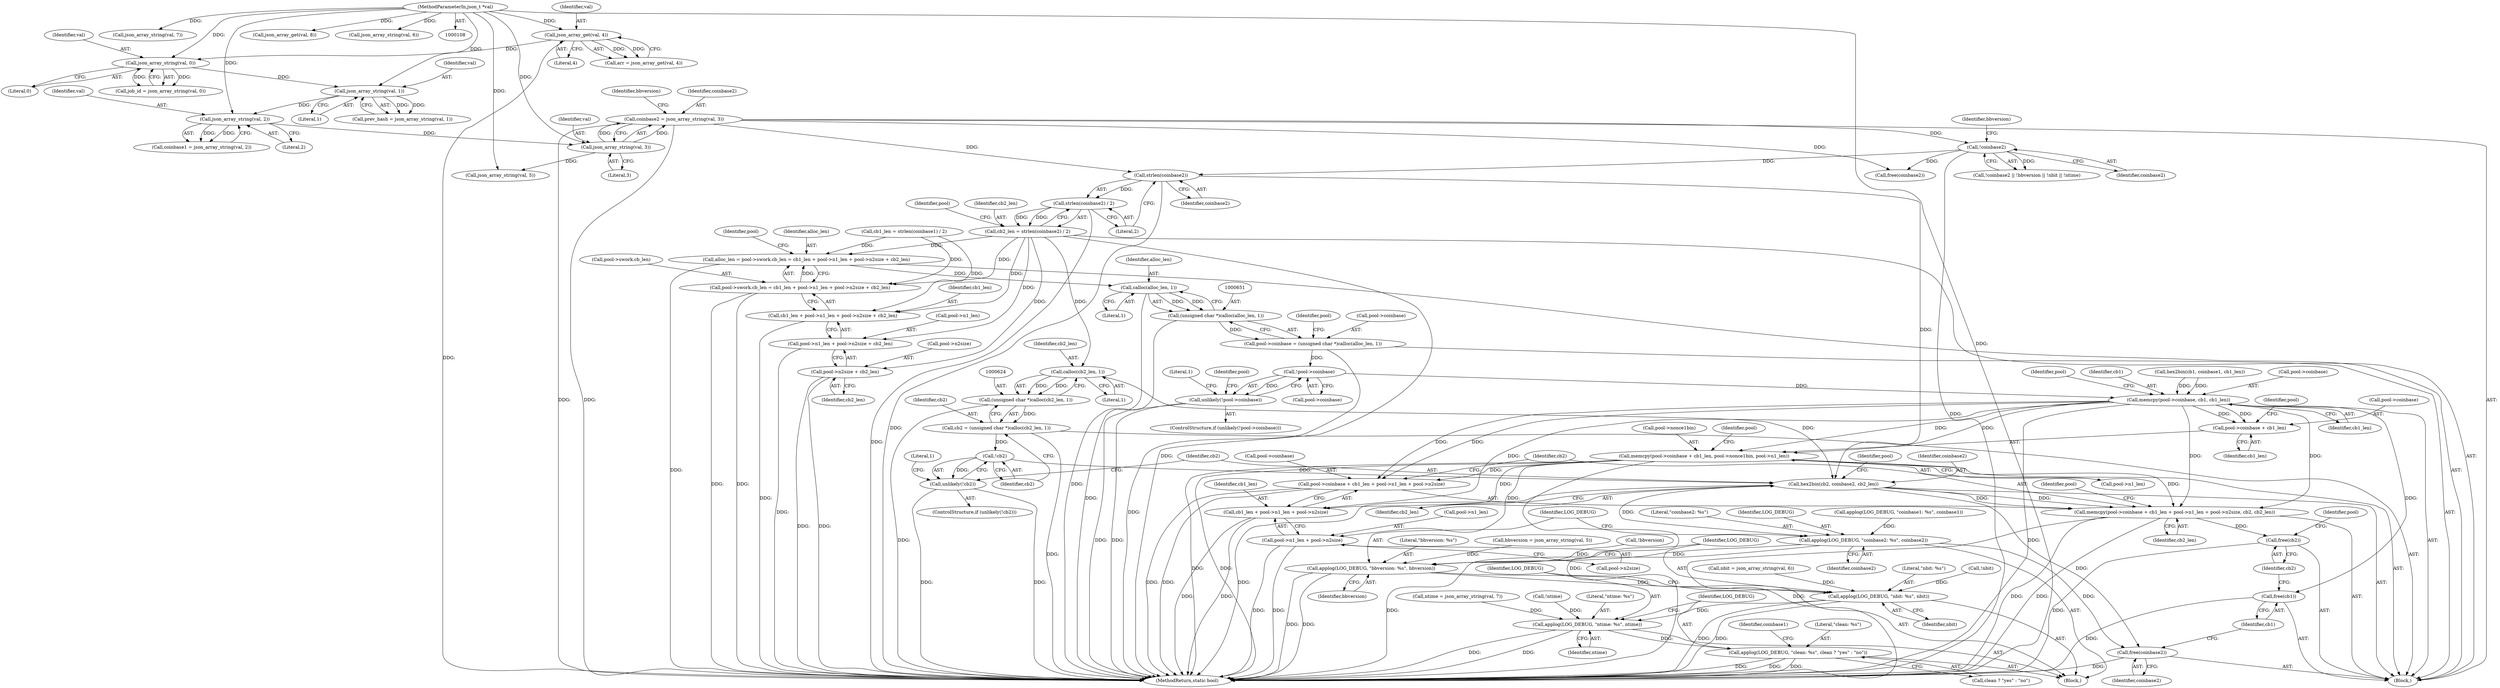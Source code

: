 digraph "0_sgminer_910c36089940e81fb85c65b8e63dcd2fac71470c@API" {
"1000300" [label="(Call,strlen(coinbase2))"];
"1000165" [label="(Call,coinbase2 = json_array_string(val, 3))"];
"1000167" [label="(Call,json_array_string(val, 3))"];
"1000162" [label="(Call,json_array_string(val, 2))"];
"1000157" [label="(Call,json_array_string(val, 1))"];
"1000152" [label="(Call,json_array_string(val, 0))"];
"1000135" [label="(Call,json_array_get(val, 4))"];
"1000110" [label="(MethodParameterIn,json_t *val)"];
"1000202" [label="(Call,!coinbase2)"];
"1000299" [label="(Call,strlen(coinbase2) / 2)"];
"1000297" [label="(Call,cb2_len = strlen(coinbase2) / 2)"];
"1000331" [label="(Call,alloc_len = pool->swork.cb_len = cb1_len + pool->n1_len + pool->n2size + cb2_len)"];
"1000652" [label="(Call,calloc(alloc_len, 1))"];
"1000650" [label="(Call,(unsigned char *)calloc(alloc_len, 1))"];
"1000646" [label="(Call,pool->coinbase = (unsigned char *)calloc(alloc_len, 1))"];
"1000657" [label="(Call,!pool->coinbase)"];
"1000656" [label="(Call,unlikely(!pool->coinbase))"];
"1000664" [label="(Call,memcpy(pool->coinbase, cb1, cb1_len))"];
"1000670" [label="(Call,memcpy(pool->coinbase + cb1_len, pool->nonce1bin, pool->n1_len))"];
"1000682" [label="(Call,memcpy(pool->coinbase + cb1_len + pool->n1_len + pool->n2size, cb2, cb2_len))"];
"1000747" [label="(Call,free(cb2))"];
"1000683" [label="(Call,pool->coinbase + cb1_len + pool->n1_len + pool->n2size)"];
"1000687" [label="(Call,cb1_len + pool->n1_len + pool->n2size)"];
"1000689" [label="(Call,pool->n1_len + pool->n2size)"];
"1000671" [label="(Call,pool->coinbase + cb1_len)"];
"1000745" [label="(Call,free(cb1))"];
"1000333" [label="(Call,pool->swork.cb_len = cb1_len + pool->n1_len + pool->n2size + cb2_len)"];
"1000339" [label="(Call,cb1_len + pool->n1_len + pool->n2size + cb2_len)"];
"1000341" [label="(Call,pool->n1_len + pool->n2size + cb2_len)"];
"1000345" [label="(Call,pool->n2size + cb2_len)"];
"1000625" [label="(Call,calloc(cb2_len, 1))"];
"1000623" [label="(Call,(unsigned char *)calloc(cb2_len, 1))"];
"1000621" [label="(Call,cb2 = (unsigned char *)calloc(cb2_len, 1))"];
"1000630" [label="(Call,!cb2)"];
"1000629" [label="(Call,unlikely(!cb2))"];
"1000635" [label="(Call,hex2bin(cb2, coinbase2, cb2_len))"];
"1000718" [label="(Call,applog(LOG_DEBUG, \"coinbase2: %s\", coinbase2))"];
"1000722" [label="(Call,applog(LOG_DEBUG, \"bbversion: %s\", bbversion))"];
"1000726" [label="(Call,applog(LOG_DEBUG, \"nbit: %s\", nbit))"];
"1000730" [label="(Call,applog(LOG_DEBUG, \"ntime: %s\", ntime))"];
"1000734" [label="(Call,applog(LOG_DEBUG, \"clean: %s\", clean ? \"yes\" : \"no\"))"];
"1000743" [label="(Call,free(coinbase2))"];
"1000729" [label="(Identifier,nbit)"];
"1000687" [label="(Call,cb1_len + pool->n1_len + pool->n2size)"];
"1000182" [label="(Call,json_array_string(val, 7))"];
"1000714" [label="(Call,applog(LOG_DEBUG, \"coinbase1: %s\", coinbase1))"];
"1000734" [label="(Call,applog(LOG_DEBUG, \"clean: %s\", clean ? \"yes\" : \"no\"))"];
"1000722" [label="(Call,applog(LOG_DEBUG, \"bbversion: %s\", bbversion))"];
"1000168" [label="(Identifier,val)"];
"1000154" [label="(Literal,0)"];
"1000170" [label="(Call,bbversion = json_array_string(val, 5))"];
"1000135" [label="(Call,json_array_get(val, 4))"];
"1000689" [label="(Call,pool->n1_len + pool->n2size)"];
"1000205" [label="(Call,!bbversion)"];
"1000164" [label="(Literal,2)"];
"1000345" [label="(Call,pool->n2size + cb2_len)"];
"1000653" [label="(Identifier,alloc_len)"];
"1000658" [label="(Call,pool->coinbase)"];
"1000175" [label="(Call,nbit = json_array_string(val, 6))"];
"1000696" [label="(Identifier,cb2)"];
"1000301" [label="(Identifier,coinbase2)"];
"1000133" [label="(Call,arr = json_array_get(val, 4))"];
"1000171" [label="(Identifier,bbversion)"];
"1000110" [label="(MethodParameterIn,json_t *val)"];
"1000652" [label="(Call,calloc(alloc_len, 1))"];
"1000744" [label="(Identifier,coinbase2)"];
"1000693" [label="(Call,pool->n2size)"];
"1000625" [label="(Call,calloc(cb2_len, 1))"];
"1000306" [label="(Identifier,pool)"];
"1000160" [label="(Call,coinbase1 = json_array_string(val, 2))"];
"1000735" [label="(Identifier,LOG_DEBUG)"];
"1000669" [label="(Identifier,cb1_len)"];
"1000662" [label="(Literal,1)"];
"1000169" [label="(Literal,3)"];
"1000206" [label="(Identifier,bbversion)"];
"1000641" [label="(Identifier,pool)"];
"1000334" [label="(Call,pool->swork.cb_len)"];
"1000629" [label="(Call,unlikely(!cb2))"];
"1000136" [label="(Identifier,val)"];
"1000723" [label="(Identifier,LOG_DEBUG)"];
"1000685" [label="(Identifier,pool)"];
"1000728" [label="(Literal,\"nbit: %s\")"];
"1000150" [label="(Call,job_id = json_array_string(val, 0))"];
"1000670" [label="(Call,memcpy(pool->coinbase + cb1_len, pool->nonce1bin, pool->n1_len))"];
"1000646" [label="(Call,pool->coinbase = (unsigned char *)calloc(alloc_len, 1))"];
"1000672" [label="(Call,pool->coinbase)"];
"1000167" [label="(Call,json_array_string(val, 3))"];
"1000655" [label="(ControlStructure,if (unlikely(!pool->coinbase)))"];
"1000201" [label="(Call,!coinbase2 || !bbversion || !nbit || !ntime)"];
"1000725" [label="(Identifier,bbversion)"];
"1000628" [label="(ControlStructure,if (unlikely(!cb2)))"];
"1000727" [label="(Identifier,LOG_DEBUG)"];
"1000742" [label="(Identifier,coinbase1)"];
"1000111" [label="(Block,)"];
"1000298" [label="(Identifier,cb2_len)"];
"1000718" [label="(Call,applog(LOG_DEBUG, \"coinbase2: %s\", coinbase2))"];
"1000208" [label="(Call,!nbit)"];
"1000657" [label="(Call,!pool->coinbase)"];
"1000227" [label="(Call,free(coinbase2))"];
"1000730" [label="(Call,applog(LOG_DEBUG, \"ntime: %s\", ntime))"];
"1000210" [label="(Call,!ntime)"];
"1000158" [label="(Identifier,val)"];
"1000299" [label="(Call,strlen(coinbase2) / 2)"];
"1000302" [label="(Literal,2)"];
"1000745" [label="(Call,free(cb1))"];
"1000721" [label="(Identifier,coinbase2)"];
"1000627" [label="(Literal,1)"];
"1000677" [label="(Identifier,pool)"];
"1000768" [label="(MethodReturn,static bool)"];
"1000162" [label="(Call,json_array_string(val, 2))"];
"1000621" [label="(Call,cb2 = (unsigned char *)calloc(cb2_len, 1))"];
"1000172" [label="(Call,json_array_string(val, 5))"];
"1000333" [label="(Call,pool->swork.cb_len = cb1_len + pool->n1_len + pool->n2size + cb2_len)"];
"1000679" [label="(Call,pool->n1_len)"];
"1000673" [label="(Identifier,pool)"];
"1000349" [label="(Identifier,cb2_len)"];
"1000188" [label="(Call,json_array_get(val, 8))"];
"1000747" [label="(Call,free(cb2))"];
"1000684" [label="(Call,pool->coinbase)"];
"1000203" [label="(Identifier,coinbase2)"];
"1000180" [label="(Call,ntime = json_array_string(val, 7))"];
"1000137" [label="(Literal,4)"];
"1000622" [label="(Identifier,cb2)"];
"1000676" [label="(Call,pool->nonce1bin)"];
"1000631" [label="(Identifier,cb2)"];
"1000202" [label="(Call,!coinbase2)"];
"1000726" [label="(Call,applog(LOG_DEBUG, \"nbit: %s\", nbit))"];
"1000177" [label="(Call,json_array_string(val, 6))"];
"1000630" [label="(Call,!cb2)"];
"1000157" [label="(Call,json_array_string(val, 1))"];
"1000331" [label="(Call,alloc_len = pool->swork.cb_len = cb1_len + pool->n1_len + pool->n2size + cb2_len)"];
"1000346" [label="(Call,pool->n2size)"];
"1000690" [label="(Call,pool->n1_len)"];
"1000737" [label="(Call,clean ? \"yes\" : \"no\")"];
"1000339" [label="(Call,cb1_len + pool->n1_len + pool->n2size + cb2_len)"];
"1000671" [label="(Call,pool->coinbase + cb1_len)"];
"1000291" [label="(Call,cb1_len = strlen(coinbase1) / 2)"];
"1000682" [label="(Call,memcpy(pool->coinbase + cb1_len + pool->n1_len + pool->n2size, cb2, cb2_len))"];
"1000743" [label="(Call,free(coinbase2))"];
"1000668" [label="(Identifier,cb1)"];
"1000724" [label="(Literal,\"bbversion: %s\")"];
"1000633" [label="(Literal,1)"];
"1000731" [label="(Identifier,LOG_DEBUG)"];
"1000647" [label="(Call,pool->coinbase)"];
"1000659" [label="(Identifier,pool)"];
"1000697" [label="(Identifier,cb2_len)"];
"1000638" [label="(Identifier,cb2_len)"];
"1000155" [label="(Call,prev_hash = json_array_string(val, 1))"];
"1000733" [label="(Identifier,ntime)"];
"1000732" [label="(Literal,\"ntime: %s\")"];
"1000746" [label="(Identifier,cb1)"];
"1000166" [label="(Identifier,coinbase2)"];
"1000656" [label="(Call,unlikely(!pool->coinbase))"];
"1000626" [label="(Identifier,cb2_len)"];
"1000163" [label="(Identifier,val)"];
"1000342" [label="(Call,pool->n1_len)"];
"1000352" [label="(Identifier,pool)"];
"1000675" [label="(Identifier,cb1_len)"];
"1000153" [label="(Identifier,val)"];
"1000152" [label="(Call,json_array_string(val, 0))"];
"1000637" [label="(Identifier,coinbase2)"];
"1000688" [label="(Identifier,cb1_len)"];
"1000705" [label="(Block,)"];
"1000650" [label="(Call,(unsigned char *)calloc(alloc_len, 1))"];
"1000736" [label="(Literal,\"clean: %s\")"];
"1000617" [label="(Call,hex2bin(cb1, coinbase1, cb1_len))"];
"1000623" [label="(Call,(unsigned char *)calloc(cb2_len, 1))"];
"1000666" [label="(Identifier,pool)"];
"1000654" [label="(Literal,1)"];
"1000636" [label="(Identifier,cb2)"];
"1000341" [label="(Call,pool->n1_len + pool->n2size + cb2_len)"];
"1000665" [label="(Call,pool->coinbase)"];
"1000664" [label="(Call,memcpy(pool->coinbase, cb1, cb1_len))"];
"1000340" [label="(Identifier,cb1_len)"];
"1000720" [label="(Literal,\"coinbase2: %s\")"];
"1000159" [label="(Literal,1)"];
"1000751" [label="(Identifier,pool)"];
"1000635" [label="(Call,hex2bin(cb2, coinbase2, cb2_len))"];
"1000683" [label="(Call,pool->coinbase + cb1_len + pool->n1_len + pool->n2size)"];
"1000719" [label="(Identifier,LOG_DEBUG)"];
"1000300" [label="(Call,strlen(coinbase2))"];
"1000701" [label="(Identifier,pool)"];
"1000165" [label="(Call,coinbase2 = json_array_string(val, 3))"];
"1000748" [label="(Identifier,cb2)"];
"1000332" [label="(Identifier,alloc_len)"];
"1000297" [label="(Call,cb2_len = strlen(coinbase2) / 2)"];
"1000300" -> "1000299"  [label="AST: "];
"1000300" -> "1000301"  [label="CFG: "];
"1000301" -> "1000300"  [label="AST: "];
"1000302" -> "1000300"  [label="CFG: "];
"1000300" -> "1000768"  [label="DDG: "];
"1000300" -> "1000299"  [label="DDG: "];
"1000165" -> "1000300"  [label="DDG: "];
"1000202" -> "1000300"  [label="DDG: "];
"1000300" -> "1000635"  [label="DDG: "];
"1000165" -> "1000111"  [label="AST: "];
"1000165" -> "1000167"  [label="CFG: "];
"1000166" -> "1000165"  [label="AST: "];
"1000167" -> "1000165"  [label="AST: "];
"1000171" -> "1000165"  [label="CFG: "];
"1000165" -> "1000768"  [label="DDG: "];
"1000165" -> "1000768"  [label="DDG: "];
"1000167" -> "1000165"  [label="DDG: "];
"1000167" -> "1000165"  [label="DDG: "];
"1000165" -> "1000202"  [label="DDG: "];
"1000165" -> "1000227"  [label="DDG: "];
"1000167" -> "1000169"  [label="CFG: "];
"1000168" -> "1000167"  [label="AST: "];
"1000169" -> "1000167"  [label="AST: "];
"1000162" -> "1000167"  [label="DDG: "];
"1000110" -> "1000167"  [label="DDG: "];
"1000167" -> "1000172"  [label="DDG: "];
"1000162" -> "1000160"  [label="AST: "];
"1000162" -> "1000164"  [label="CFG: "];
"1000163" -> "1000162"  [label="AST: "];
"1000164" -> "1000162"  [label="AST: "];
"1000160" -> "1000162"  [label="CFG: "];
"1000162" -> "1000160"  [label="DDG: "];
"1000162" -> "1000160"  [label="DDG: "];
"1000157" -> "1000162"  [label="DDG: "];
"1000110" -> "1000162"  [label="DDG: "];
"1000157" -> "1000155"  [label="AST: "];
"1000157" -> "1000159"  [label="CFG: "];
"1000158" -> "1000157"  [label="AST: "];
"1000159" -> "1000157"  [label="AST: "];
"1000155" -> "1000157"  [label="CFG: "];
"1000157" -> "1000155"  [label="DDG: "];
"1000157" -> "1000155"  [label="DDG: "];
"1000152" -> "1000157"  [label="DDG: "];
"1000110" -> "1000157"  [label="DDG: "];
"1000152" -> "1000150"  [label="AST: "];
"1000152" -> "1000154"  [label="CFG: "];
"1000153" -> "1000152"  [label="AST: "];
"1000154" -> "1000152"  [label="AST: "];
"1000150" -> "1000152"  [label="CFG: "];
"1000152" -> "1000150"  [label="DDG: "];
"1000152" -> "1000150"  [label="DDG: "];
"1000135" -> "1000152"  [label="DDG: "];
"1000110" -> "1000152"  [label="DDG: "];
"1000135" -> "1000133"  [label="AST: "];
"1000135" -> "1000137"  [label="CFG: "];
"1000136" -> "1000135"  [label="AST: "];
"1000137" -> "1000135"  [label="AST: "];
"1000133" -> "1000135"  [label="CFG: "];
"1000135" -> "1000768"  [label="DDG: "];
"1000135" -> "1000133"  [label="DDG: "];
"1000135" -> "1000133"  [label="DDG: "];
"1000110" -> "1000135"  [label="DDG: "];
"1000110" -> "1000108"  [label="AST: "];
"1000110" -> "1000768"  [label="DDG: "];
"1000110" -> "1000172"  [label="DDG: "];
"1000110" -> "1000177"  [label="DDG: "];
"1000110" -> "1000182"  [label="DDG: "];
"1000110" -> "1000188"  [label="DDG: "];
"1000202" -> "1000201"  [label="AST: "];
"1000202" -> "1000203"  [label="CFG: "];
"1000203" -> "1000202"  [label="AST: "];
"1000206" -> "1000202"  [label="CFG: "];
"1000201" -> "1000202"  [label="CFG: "];
"1000202" -> "1000768"  [label="DDG: "];
"1000202" -> "1000201"  [label="DDG: "];
"1000202" -> "1000227"  [label="DDG: "];
"1000299" -> "1000297"  [label="AST: "];
"1000299" -> "1000302"  [label="CFG: "];
"1000302" -> "1000299"  [label="AST: "];
"1000297" -> "1000299"  [label="CFG: "];
"1000299" -> "1000768"  [label="DDG: "];
"1000299" -> "1000297"  [label="DDG: "];
"1000299" -> "1000297"  [label="DDG: "];
"1000297" -> "1000111"  [label="AST: "];
"1000298" -> "1000297"  [label="AST: "];
"1000306" -> "1000297"  [label="CFG: "];
"1000297" -> "1000768"  [label="DDG: "];
"1000297" -> "1000331"  [label="DDG: "];
"1000297" -> "1000333"  [label="DDG: "];
"1000297" -> "1000339"  [label="DDG: "];
"1000297" -> "1000341"  [label="DDG: "];
"1000297" -> "1000345"  [label="DDG: "];
"1000297" -> "1000625"  [label="DDG: "];
"1000331" -> "1000111"  [label="AST: "];
"1000331" -> "1000333"  [label="CFG: "];
"1000332" -> "1000331"  [label="AST: "];
"1000333" -> "1000331"  [label="AST: "];
"1000352" -> "1000331"  [label="CFG: "];
"1000331" -> "1000768"  [label="DDG: "];
"1000333" -> "1000331"  [label="DDG: "];
"1000291" -> "1000331"  [label="DDG: "];
"1000331" -> "1000652"  [label="DDG: "];
"1000652" -> "1000650"  [label="AST: "];
"1000652" -> "1000654"  [label="CFG: "];
"1000653" -> "1000652"  [label="AST: "];
"1000654" -> "1000652"  [label="AST: "];
"1000650" -> "1000652"  [label="CFG: "];
"1000652" -> "1000768"  [label="DDG: "];
"1000652" -> "1000650"  [label="DDG: "];
"1000652" -> "1000650"  [label="DDG: "];
"1000650" -> "1000646"  [label="AST: "];
"1000651" -> "1000650"  [label="AST: "];
"1000646" -> "1000650"  [label="CFG: "];
"1000650" -> "1000768"  [label="DDG: "];
"1000650" -> "1000646"  [label="DDG: "];
"1000646" -> "1000111"  [label="AST: "];
"1000647" -> "1000646"  [label="AST: "];
"1000659" -> "1000646"  [label="CFG: "];
"1000646" -> "1000768"  [label="DDG: "];
"1000646" -> "1000657"  [label="DDG: "];
"1000657" -> "1000656"  [label="AST: "];
"1000657" -> "1000658"  [label="CFG: "];
"1000658" -> "1000657"  [label="AST: "];
"1000656" -> "1000657"  [label="CFG: "];
"1000657" -> "1000656"  [label="DDG: "];
"1000657" -> "1000664"  [label="DDG: "];
"1000656" -> "1000655"  [label="AST: "];
"1000662" -> "1000656"  [label="CFG: "];
"1000666" -> "1000656"  [label="CFG: "];
"1000656" -> "1000768"  [label="DDG: "];
"1000656" -> "1000768"  [label="DDG: "];
"1000664" -> "1000111"  [label="AST: "];
"1000664" -> "1000669"  [label="CFG: "];
"1000665" -> "1000664"  [label="AST: "];
"1000668" -> "1000664"  [label="AST: "];
"1000669" -> "1000664"  [label="AST: "];
"1000673" -> "1000664"  [label="CFG: "];
"1000664" -> "1000768"  [label="DDG: "];
"1000617" -> "1000664"  [label="DDG: "];
"1000617" -> "1000664"  [label="DDG: "];
"1000664" -> "1000670"  [label="DDG: "];
"1000664" -> "1000670"  [label="DDG: "];
"1000664" -> "1000671"  [label="DDG: "];
"1000664" -> "1000671"  [label="DDG: "];
"1000664" -> "1000682"  [label="DDG: "];
"1000664" -> "1000682"  [label="DDG: "];
"1000664" -> "1000683"  [label="DDG: "];
"1000664" -> "1000683"  [label="DDG: "];
"1000664" -> "1000687"  [label="DDG: "];
"1000664" -> "1000745"  [label="DDG: "];
"1000670" -> "1000111"  [label="AST: "];
"1000670" -> "1000679"  [label="CFG: "];
"1000671" -> "1000670"  [label="AST: "];
"1000676" -> "1000670"  [label="AST: "];
"1000679" -> "1000670"  [label="AST: "];
"1000685" -> "1000670"  [label="CFG: "];
"1000670" -> "1000768"  [label="DDG: "];
"1000670" -> "1000768"  [label="DDG: "];
"1000670" -> "1000768"  [label="DDG: "];
"1000670" -> "1000682"  [label="DDG: "];
"1000670" -> "1000683"  [label="DDG: "];
"1000670" -> "1000687"  [label="DDG: "];
"1000670" -> "1000689"  [label="DDG: "];
"1000682" -> "1000111"  [label="AST: "];
"1000682" -> "1000697"  [label="CFG: "];
"1000683" -> "1000682"  [label="AST: "];
"1000696" -> "1000682"  [label="AST: "];
"1000697" -> "1000682"  [label="AST: "];
"1000701" -> "1000682"  [label="CFG: "];
"1000682" -> "1000768"  [label="DDG: "];
"1000682" -> "1000768"  [label="DDG: "];
"1000682" -> "1000768"  [label="DDG: "];
"1000635" -> "1000682"  [label="DDG: "];
"1000635" -> "1000682"  [label="DDG: "];
"1000682" -> "1000747"  [label="DDG: "];
"1000747" -> "1000111"  [label="AST: "];
"1000747" -> "1000748"  [label="CFG: "];
"1000748" -> "1000747"  [label="AST: "];
"1000751" -> "1000747"  [label="CFG: "];
"1000747" -> "1000768"  [label="DDG: "];
"1000683" -> "1000687"  [label="CFG: "];
"1000684" -> "1000683"  [label="AST: "];
"1000687" -> "1000683"  [label="AST: "];
"1000696" -> "1000683"  [label="CFG: "];
"1000683" -> "1000768"  [label="DDG: "];
"1000683" -> "1000768"  [label="DDG: "];
"1000687" -> "1000689"  [label="CFG: "];
"1000688" -> "1000687"  [label="AST: "];
"1000689" -> "1000687"  [label="AST: "];
"1000687" -> "1000768"  [label="DDG: "];
"1000687" -> "1000768"  [label="DDG: "];
"1000689" -> "1000693"  [label="CFG: "];
"1000690" -> "1000689"  [label="AST: "];
"1000693" -> "1000689"  [label="AST: "];
"1000689" -> "1000768"  [label="DDG: "];
"1000689" -> "1000768"  [label="DDG: "];
"1000671" -> "1000675"  [label="CFG: "];
"1000672" -> "1000671"  [label="AST: "];
"1000675" -> "1000671"  [label="AST: "];
"1000677" -> "1000671"  [label="CFG: "];
"1000745" -> "1000111"  [label="AST: "];
"1000745" -> "1000746"  [label="CFG: "];
"1000746" -> "1000745"  [label="AST: "];
"1000748" -> "1000745"  [label="CFG: "];
"1000745" -> "1000768"  [label="DDG: "];
"1000333" -> "1000339"  [label="CFG: "];
"1000334" -> "1000333"  [label="AST: "];
"1000339" -> "1000333"  [label="AST: "];
"1000333" -> "1000768"  [label="DDG: "];
"1000333" -> "1000768"  [label="DDG: "];
"1000291" -> "1000333"  [label="DDG: "];
"1000339" -> "1000341"  [label="CFG: "];
"1000340" -> "1000339"  [label="AST: "];
"1000341" -> "1000339"  [label="AST: "];
"1000339" -> "1000768"  [label="DDG: "];
"1000291" -> "1000339"  [label="DDG: "];
"1000341" -> "1000345"  [label="CFG: "];
"1000342" -> "1000341"  [label="AST: "];
"1000345" -> "1000341"  [label="AST: "];
"1000341" -> "1000768"  [label="DDG: "];
"1000345" -> "1000349"  [label="CFG: "];
"1000346" -> "1000345"  [label="AST: "];
"1000349" -> "1000345"  [label="AST: "];
"1000345" -> "1000768"  [label="DDG: "];
"1000345" -> "1000768"  [label="DDG: "];
"1000625" -> "1000623"  [label="AST: "];
"1000625" -> "1000627"  [label="CFG: "];
"1000626" -> "1000625"  [label="AST: "];
"1000627" -> "1000625"  [label="AST: "];
"1000623" -> "1000625"  [label="CFG: "];
"1000625" -> "1000623"  [label="DDG: "];
"1000625" -> "1000623"  [label="DDG: "];
"1000625" -> "1000635"  [label="DDG: "];
"1000623" -> "1000621"  [label="AST: "];
"1000624" -> "1000623"  [label="AST: "];
"1000621" -> "1000623"  [label="CFG: "];
"1000623" -> "1000768"  [label="DDG: "];
"1000623" -> "1000621"  [label="DDG: "];
"1000621" -> "1000111"  [label="AST: "];
"1000622" -> "1000621"  [label="AST: "];
"1000631" -> "1000621"  [label="CFG: "];
"1000621" -> "1000768"  [label="DDG: "];
"1000621" -> "1000630"  [label="DDG: "];
"1000630" -> "1000629"  [label="AST: "];
"1000630" -> "1000631"  [label="CFG: "];
"1000631" -> "1000630"  [label="AST: "];
"1000629" -> "1000630"  [label="CFG: "];
"1000630" -> "1000629"  [label="DDG: "];
"1000630" -> "1000635"  [label="DDG: "];
"1000629" -> "1000628"  [label="AST: "];
"1000633" -> "1000629"  [label="CFG: "];
"1000636" -> "1000629"  [label="CFG: "];
"1000629" -> "1000768"  [label="DDG: "];
"1000629" -> "1000768"  [label="DDG: "];
"1000635" -> "1000111"  [label="AST: "];
"1000635" -> "1000638"  [label="CFG: "];
"1000636" -> "1000635"  [label="AST: "];
"1000637" -> "1000635"  [label="AST: "];
"1000638" -> "1000635"  [label="AST: "];
"1000641" -> "1000635"  [label="CFG: "];
"1000635" -> "1000768"  [label="DDG: "];
"1000635" -> "1000718"  [label="DDG: "];
"1000635" -> "1000743"  [label="DDG: "];
"1000718" -> "1000705"  [label="AST: "];
"1000718" -> "1000721"  [label="CFG: "];
"1000719" -> "1000718"  [label="AST: "];
"1000720" -> "1000718"  [label="AST: "];
"1000721" -> "1000718"  [label="AST: "];
"1000723" -> "1000718"  [label="CFG: "];
"1000718" -> "1000768"  [label="DDG: "];
"1000714" -> "1000718"  [label="DDG: "];
"1000718" -> "1000722"  [label="DDG: "];
"1000718" -> "1000743"  [label="DDG: "];
"1000722" -> "1000705"  [label="AST: "];
"1000722" -> "1000725"  [label="CFG: "];
"1000723" -> "1000722"  [label="AST: "];
"1000724" -> "1000722"  [label="AST: "];
"1000725" -> "1000722"  [label="AST: "];
"1000727" -> "1000722"  [label="CFG: "];
"1000722" -> "1000768"  [label="DDG: "];
"1000722" -> "1000768"  [label="DDG: "];
"1000205" -> "1000722"  [label="DDG: "];
"1000170" -> "1000722"  [label="DDG: "];
"1000722" -> "1000726"  [label="DDG: "];
"1000726" -> "1000705"  [label="AST: "];
"1000726" -> "1000729"  [label="CFG: "];
"1000727" -> "1000726"  [label="AST: "];
"1000728" -> "1000726"  [label="AST: "];
"1000729" -> "1000726"  [label="AST: "];
"1000731" -> "1000726"  [label="CFG: "];
"1000726" -> "1000768"  [label="DDG: "];
"1000726" -> "1000768"  [label="DDG: "];
"1000208" -> "1000726"  [label="DDG: "];
"1000175" -> "1000726"  [label="DDG: "];
"1000726" -> "1000730"  [label="DDG: "];
"1000730" -> "1000705"  [label="AST: "];
"1000730" -> "1000733"  [label="CFG: "];
"1000731" -> "1000730"  [label="AST: "];
"1000732" -> "1000730"  [label="AST: "];
"1000733" -> "1000730"  [label="AST: "];
"1000735" -> "1000730"  [label="CFG: "];
"1000730" -> "1000768"  [label="DDG: "];
"1000730" -> "1000768"  [label="DDG: "];
"1000180" -> "1000730"  [label="DDG: "];
"1000210" -> "1000730"  [label="DDG: "];
"1000730" -> "1000734"  [label="DDG: "];
"1000734" -> "1000705"  [label="AST: "];
"1000734" -> "1000737"  [label="CFG: "];
"1000735" -> "1000734"  [label="AST: "];
"1000736" -> "1000734"  [label="AST: "];
"1000737" -> "1000734"  [label="AST: "];
"1000742" -> "1000734"  [label="CFG: "];
"1000734" -> "1000768"  [label="DDG: "];
"1000734" -> "1000768"  [label="DDG: "];
"1000734" -> "1000768"  [label="DDG: "];
"1000743" -> "1000111"  [label="AST: "];
"1000743" -> "1000744"  [label="CFG: "];
"1000744" -> "1000743"  [label="AST: "];
"1000746" -> "1000743"  [label="CFG: "];
"1000743" -> "1000768"  [label="DDG: "];
}
